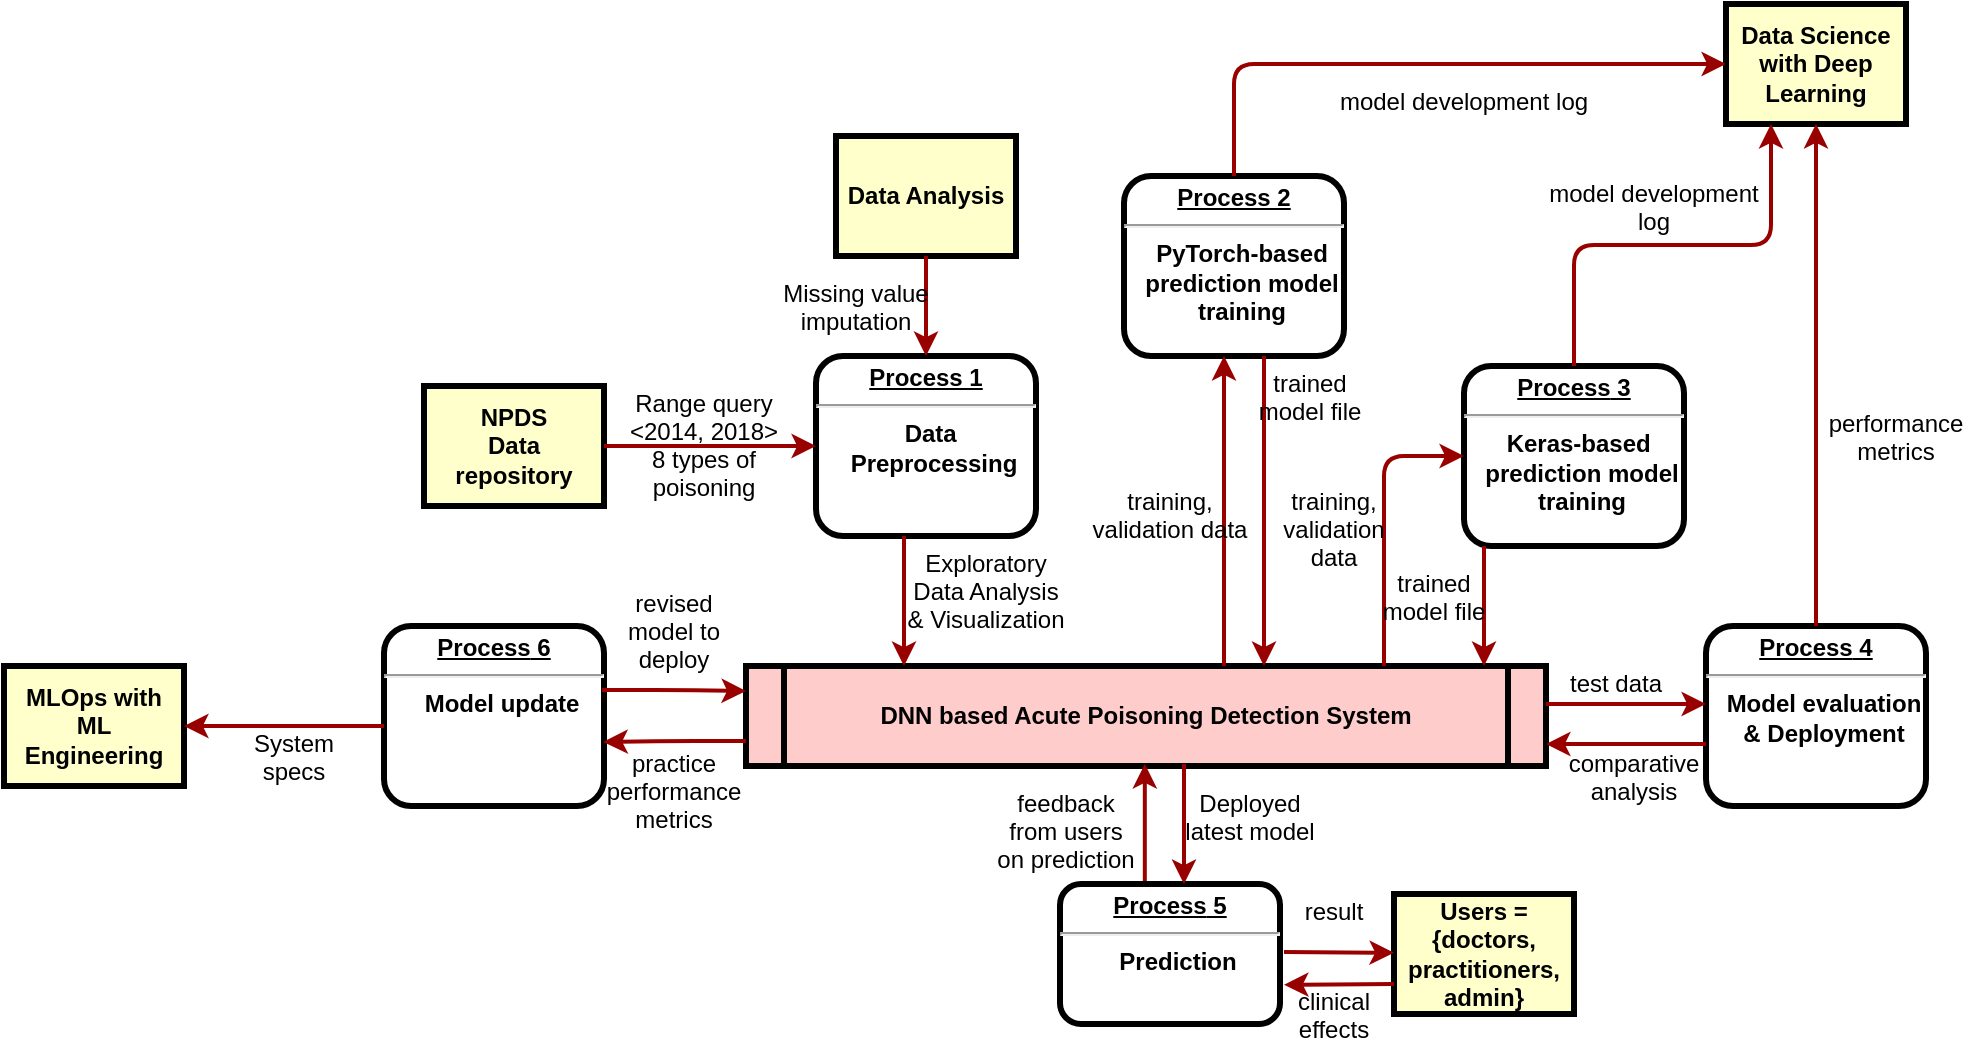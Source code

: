 <mxfile version="17.2.4" type="device"><diagram name="Page-1" id="c7558073-3199-34d8-9f00-42111426c3f3"><mxGraphModel dx="1939" dy="716" grid="1" gridSize="10" guides="1" tooltips="1" connect="1" arrows="1" fold="1" page="1" pageScale="1" pageWidth="826" pageHeight="1169" background="none" math="0" shadow="0"><root><mxCell id="0"/><mxCell id="1" parent="0"/><mxCell id="2" value="&lt;p style=&quot;margin: 0px ; margin-top: 4px ; text-align: center ; text-decoration: underline&quot;&gt;&lt;strong&gt;Process 1&lt;br&gt;&lt;/strong&gt;&lt;/p&gt;&lt;hr&gt;&lt;p style=&quot;margin: 0px ; margin-left: 8px&quot;&gt;Data&amp;nbsp;&lt;/p&gt;&lt;p style=&quot;margin: 0px ; margin-left: 8px&quot;&gt;Preprocessing&lt;/p&gt;" style="verticalAlign=middle;align=center;overflow=fill;fontSize=12;fontFamily=Helvetica;html=1;rounded=1;fontStyle=1;strokeWidth=3;fillColor=#FFFFFF;" parent="1" vertex="1"><mxGeometry x="236" y="236" width="110" height="90" as="geometry"/></mxCell><mxCell id="3" value="Data Analysis" style="whiteSpace=wrap;align=center;verticalAlign=middle;fontStyle=1;strokeWidth=3;fillColor=#FFFFCC" parent="1" vertex="1"><mxGeometry x="246" y="126" width="90" height="60" as="geometry"/></mxCell><mxCell id="4" value="NPDS&#10;Data repository" style="whiteSpace=wrap;align=center;verticalAlign=middle;fontStyle=1;strokeWidth=3;fillColor=#FFFFCC" parent="1" vertex="1"><mxGeometry x="40" y="251" width="90" height="60" as="geometry"/></mxCell><mxCell id="5" value="DNN based Acute Poisoning Detection System" style="shape=process;whiteSpace=wrap;align=center;verticalAlign=middle;size=0.048;fontStyle=1;strokeWidth=3;fillColor=#FFCCCC" parent="1" vertex="1"><mxGeometry x="201.0" y="391" width="400" height="50" as="geometry"/></mxCell><mxCell id="6" value="&lt;p style=&quot;margin: 0px ; margin-top: 4px ; text-align: center ; text-decoration: underline&quot;&gt;&lt;strong&gt;Process 2&lt;br&gt;&lt;/strong&gt;&lt;/p&gt;&lt;hr&gt;&lt;p style=&quot;margin: 0px ; margin-left: 8px&quot;&gt;PyTorch-based&lt;/p&gt;&lt;p style=&quot;margin: 0px ; margin-left: 8px&quot;&gt;prediction model&lt;/p&gt;&lt;p style=&quot;margin: 0px ; margin-left: 8px&quot;&gt;training&lt;/p&gt;" style="verticalAlign=middle;align=center;overflow=fill;fontSize=12;fontFamily=Helvetica;html=1;rounded=1;fontStyle=1;strokeWidth=3;fillColor=#FFFFFF;" parent="1" vertex="1"><mxGeometry x="390" y="146" width="110" height="90" as="geometry"/></mxCell><mxCell id="7" value="&lt;p style=&quot;margin: 0px ; margin-top: 4px ; text-align: center ; text-decoration: underline&quot;&gt;&lt;strong&gt;&lt;strong&gt;Process&lt;/strong&gt; 4&lt;br&gt;&lt;/strong&gt;&lt;/p&gt;&lt;hr&gt;&lt;p style=&quot;margin: 0px ; margin-left: 8px&quot;&gt;Model evaluation&lt;/p&gt;&lt;p style=&quot;margin: 0px ; margin-left: 8px&quot;&gt;&amp;amp; Deployment&lt;/p&gt;" style="verticalAlign=middle;align=center;overflow=fill;fontSize=12;fontFamily=Helvetica;html=1;rounded=1;fontStyle=1;strokeWidth=3;" parent="1" vertex="1"><mxGeometry x="681" y="371" width="110" height="90" as="geometry"/></mxCell><mxCell id="8" value="&lt;p style=&quot;margin: 0px ; margin-top: 4px ; text-align: center ; text-decoration: underline&quot;&gt;&lt;strong&gt;&lt;strong&gt;Process&lt;/strong&gt;&amp;nbsp;3&lt;br&gt;&lt;/strong&gt;&lt;/p&gt;&lt;hr&gt;&lt;p style=&quot;margin: 0px ; margin-left: 8px&quot;&gt;Keras-based&amp;nbsp;&lt;/p&gt;&lt;p style=&quot;margin: 0px ; margin-left: 8px&quot;&gt;prediction model&lt;/p&gt;&lt;p style=&quot;margin: 0px ; margin-left: 8px&quot;&gt;training&lt;/p&gt;" style="verticalAlign=middle;align=center;overflow=fill;fontSize=12;fontFamily=Helvetica;html=1;rounded=1;fontStyle=1;strokeWidth=3;fillColor=#FFFFFF;" parent="1" vertex="1"><mxGeometry x="560" y="241" width="110" height="90" as="geometry"/></mxCell><mxCell id="10" value="&lt;p style=&quot;margin: 0px ; margin-top: 4px ; text-align: center ; text-decoration: underline&quot;&gt;&lt;strong&gt;&lt;strong&gt;Process&lt;/strong&gt; 6&lt;br&gt;&lt;/strong&gt;&lt;/p&gt;&lt;hr&gt;&lt;p style=&quot;margin: 0px ; margin-left: 8px&quot;&gt;Model update&lt;/p&gt;" style="verticalAlign=middle;align=center;overflow=fill;fontSize=12;fontFamily=Helvetica;html=1;rounded=1;fontStyle=1;strokeWidth=3;fillColor=#FFFFFF;" parent="1" vertex="1"><mxGeometry x="20.0" y="371" width="110" height="90" as="geometry"/></mxCell><mxCell id="12" value="Data Science with Deep Learning" style="whiteSpace=wrap;align=center;verticalAlign=middle;fontStyle=1;strokeWidth=3;fillColor=#FFFFCC" parent="1" vertex="1"><mxGeometry x="691" y="60.0" width="90" height="60" as="geometry"/></mxCell><mxCell id="14" value="MLOps with ML&#10;Engineering" style="whiteSpace=wrap;align=center;verticalAlign=middle;fontStyle=1;strokeWidth=3;fillColor=#FFFFCC" parent="1" vertex="1"><mxGeometry x="-170.0" y="391.0" width="90" height="60" as="geometry"/></mxCell><mxCell id="36" value="" style="edgeStyle=none;noEdgeStyle=1;strokeColor=#990000;strokeWidth=2" parent="1" source="3" target="2" edge="1"><mxGeometry width="100" height="100" relative="1" as="geometry"><mxPoint x="20" y="250" as="sourcePoint"/><mxPoint x="120" y="150" as="targetPoint"/></mxGeometry></mxCell><mxCell id="37" value="" style="edgeStyle=none;noEdgeStyle=1;strokeColor=#990000;strokeWidth=2" parent="1" source="4" target="2" edge="1"><mxGeometry width="100" height="100" relative="1" as="geometry"><mxPoint x="280" y="190" as="sourcePoint"/><mxPoint x="380" y="90" as="targetPoint"/></mxGeometry></mxCell><mxCell id="52" value="Range query&#10;&lt;2014, 2018&gt;&#10;8 types of&#10;poisoning" style="text;spacingTop=-5;align=center" parent="1" vertex="1"><mxGeometry x="165" y="251" width="30" height="20" as="geometry"/></mxCell><mxCell id="53" value="Missing value&#10;imputation" style="text;spacingTop=-5;align=center" parent="1" vertex="1"><mxGeometry x="241" y="196" width="30" height="20" as="geometry"/></mxCell><mxCell id="54" value="Exploratory&#10;Data Analysis&#10;&amp; Visualization" style="text;spacingTop=-5;align=center" parent="1" vertex="1"><mxGeometry x="306" y="331" width="30" height="20" as="geometry"/></mxCell><mxCell id="56" value="" style="edgeStyle=elbowEdgeStyle;elbow=horizontal;strokeColor=#990000;strokeWidth=2" parent="1" source="2" target="5" edge="1"><mxGeometry width="100" height="100" relative="1" as="geometry"><mxPoint x="50" y="500" as="sourcePoint"/><mxPoint x="150" y="400" as="targetPoint"/><Array as="points"><mxPoint x="280" y="360"/></Array></mxGeometry></mxCell><mxCell id="58" value="" style="edgeStyle=elbowEdgeStyle;elbow=horizontal;strokeColor=#990000;strokeWidth=2" parent="1" source="5" target="6" edge="1"><mxGeometry width="100" height="100" relative="1" as="geometry"><mxPoint x="380" y="370" as="sourcePoint"/><mxPoint x="480" y="270" as="targetPoint"/><Array as="points"><mxPoint x="440" y="310"/></Array></mxGeometry></mxCell><mxCell id="59" value="" style="edgeStyle=elbowEdgeStyle;elbow=horizontal;strokeColor=#990000;strokeWidth=2" parent="1" source="6" target="5" edge="1"><mxGeometry width="100" height="100" relative="1" as="geometry"><mxPoint x="350" y="370" as="sourcePoint"/><mxPoint x="450" y="270" as="targetPoint"/><Array as="points"><mxPoint x="460" y="320"/></Array></mxGeometry></mxCell><mxCell id="60" value="training,&#10;validation data" style="text;spacingTop=-5;align=center" parent="1" vertex="1"><mxGeometry x="398.0" y="300.0" width="30" height="20" as="geometry"/></mxCell><mxCell id="61" value="trained&#10;model file" style="text;spacingTop=-5;align=center" parent="1" vertex="1"><mxGeometry x="468.0" y="241.0" width="30" height="20" as="geometry"/></mxCell><mxCell id="62" value="model development log" style="text;spacingTop=-5;align=center" parent="1" vertex="1"><mxGeometry x="545.0" y="100.0" width="30" height="20" as="geometry"/></mxCell><mxCell id="63" value="model development&#10;log" style="text;spacingTop=-5;align=center" parent="1" vertex="1"><mxGeometry x="640" y="146.0" width="30" height="20" as="geometry"/></mxCell><mxCell id="64" value="performance&#10;metrics" style="text;spacingTop=-5;align=center" parent="1" vertex="1"><mxGeometry x="761.0" y="261.0" width="30" height="20" as="geometry"/></mxCell><mxCell id="65" value="" style="edgeStyle=elbowEdgeStyle;elbow=horizontal;strokeColor=#990000;strokeWidth=2" parent="1" source="6" target="12" edge="1"><mxGeometry width="100" height="100" relative="1" as="geometry"><mxPoint x="260" y="180.0" as="sourcePoint"/><mxPoint x="360" y="80.0" as="targetPoint"/><Array as="points"><mxPoint x="445" y="140"/></Array></mxGeometry></mxCell><mxCell id="66" value="" style="edgeStyle=elbowEdgeStyle;elbow=vertical;entryX=0.25;entryY=1;strokeColor=#990000;strokeWidth=2" parent="1" source="8" target="12" edge="1"><mxGeometry width="100" height="100" relative="1" as="geometry"><mxPoint x="530" y="250" as="sourcePoint"/><mxPoint x="630" y="150" as="targetPoint"/></mxGeometry></mxCell><mxCell id="67" value="" style="edgeStyle=elbowEdgeStyle;elbow=horizontal;strokeColor=#990000;strokeWidth=2" parent="1" source="7" target="12" edge="1"><mxGeometry width="100" height="100" relative="1" as="geometry"><mxPoint x="660.0" y="360" as="sourcePoint"/><mxPoint x="760.0" y="260" as="targetPoint"/></mxGeometry></mxCell><mxCell id="68" value="" style="edgeStyle=elbowEdgeStyle;elbow=horizontal;strokeColor=#990000;strokeWidth=2" parent="1" source="8" target="5" edge="1"><mxGeometry width="100" height="100" relative="1" as="geometry"><mxPoint x="570" y="380" as="sourcePoint"/><mxPoint x="510" y="250" as="targetPoint"/><Array as="points"><mxPoint x="570" y="360"/></Array></mxGeometry></mxCell><mxCell id="69" value="" style="edgeStyle=segmentEdgeStyle;strokeColor=#990000;strokeWidth=2" parent="1" source="5" target="8" edge="1"><mxGeometry width="100" height="100" relative="1" as="geometry"><mxPoint x="340" y="360" as="sourcePoint"/><mxPoint x="440" y="260" as="targetPoint"/><Array as="points"><mxPoint x="520" y="286"/></Array></mxGeometry></mxCell><mxCell id="70" value="trained &#10;model file" style="text;spacingTop=-5;align=center" parent="1" vertex="1"><mxGeometry x="530.0" y="341.0" width="30" height="20" as="geometry"/></mxCell><mxCell id="72" value="" style="edgeStyle=elbowEdgeStyle;elbow=vertical;strokeColor=#990000;strokeWidth=2" parent="1" source="5" target="7" edge="1"><mxGeometry width="100" height="100" relative="1" as="geometry"><mxPoint x="500" y="500" as="sourcePoint"/><mxPoint x="600" y="400" as="targetPoint"/><Array as="points"><mxPoint x="650" y="410"/></Array></mxGeometry></mxCell><mxCell id="73" value="" style="edgeStyle=elbowEdgeStyle;elbow=vertical;strokeColor=#990000;strokeWidth=2" parent="1" source="7" target="5" edge="1"><mxGeometry width="100" height="100" relative="1" as="geometry"><mxPoint x="460" y="500" as="sourcePoint"/><mxPoint x="560" y="400" as="targetPoint"/><Array as="points"><mxPoint x="650" y="430"/></Array></mxGeometry></mxCell><mxCell id="74" value="test data" style="text;spacingTop=-5;align=center" parent="1" vertex="1"><mxGeometry x="621" y="391.0" width="30" height="20" as="geometry"/></mxCell><mxCell id="75" value="comparative&#10;analysis" style="text;spacingTop=-5;align=center" parent="1" vertex="1"><mxGeometry x="630" y="431.0" width="30" height="20" as="geometry"/></mxCell><mxCell id="87" value="" style="edgeStyle=elbowEdgeStyle;elbow=vertical;strokeColor=#990000;strokeWidth=2" parent="1" source="10" target="14" edge="1"><mxGeometry width="100" height="100" relative="1" as="geometry"><mxPoint x="70" y="740" as="sourcePoint"/><mxPoint x="170" y="640" as="targetPoint"/></mxGeometry></mxCell><mxCell id="91" value="revised&#10;model to &#10;deploy" style="text;spacingTop=-5;align=center" parent="1" vertex="1"><mxGeometry x="150" y="351.0" width="30" height="20" as="geometry"/></mxCell><mxCell id="92" value="" style="edgeStyle=elbowEdgeStyle;elbow=horizontal;strokeColor=#990000;strokeWidth=2;exitX=0;exitY=0.75;exitDx=0;exitDy=0;entryX=0.997;entryY=0.644;entryDx=0;entryDy=0;entryPerimeter=0;" parent="1" source="5" target="10" edge="1"><mxGeometry width="100" height="100" relative="1" as="geometry"><mxPoint x="30.0" y="500" as="sourcePoint"/><mxPoint x="170" y="430" as="targetPoint"/><Array as="points"/></mxGeometry></mxCell><mxCell id="93" value="" style="edgeStyle=elbowEdgeStyle;elbow=horizontal;strokeColor=#990000;strokeWidth=2;exitX=0.991;exitY=0.356;exitDx=0;exitDy=0;entryX=0;entryY=0.25;entryDx=0;entryDy=0;exitPerimeter=0;" parent="1" source="10" target="5" edge="1"><mxGeometry width="100" height="100" relative="1" as="geometry"><mxPoint x="40" y="510" as="sourcePoint"/><mxPoint x="140" y="410" as="targetPoint"/><Array as="points"/></mxGeometry></mxCell><mxCell id="94" value="System&#10;specs" style="text;spacingTop=-5;align=center" parent="1" vertex="1"><mxGeometry x="-40.0" y="421.0" width="30" height="20" as="geometry"/></mxCell><mxCell id="8akk6_kj4ZWSIS7YPoan-98" value="&lt;p style=&quot;margin: 0px ; margin-top: 4px ; text-align: center ; text-decoration: underline&quot;&gt;&lt;strong&gt;&lt;strong&gt;Process&lt;/strong&gt;&amp;nbsp;5&lt;br&gt;&lt;/strong&gt;&lt;/p&gt;&lt;hr&gt;&lt;p style=&quot;margin: 0px ; margin-left: 8px&quot;&gt;Prediction&lt;/p&gt;" style="verticalAlign=middle;align=center;overflow=fill;fontSize=12;fontFamily=Helvetica;html=1;rounded=1;fontStyle=1;strokeWidth=3;" vertex="1" parent="1"><mxGeometry x="358" y="500" width="110" height="70" as="geometry"/></mxCell><mxCell id="8akk6_kj4ZWSIS7YPoan-99" value="Users = {doctors, practitioners, admin}" style="whiteSpace=wrap;align=center;verticalAlign=middle;fontStyle=1;strokeWidth=3;fillColor=#FFFFCC" vertex="1" parent="1"><mxGeometry x="525" y="505" width="90" height="60" as="geometry"/></mxCell><mxCell id="8akk6_kj4ZWSIS7YPoan-101" value="" style="edgeStyle=elbowEdgeStyle;elbow=horizontal;strokeColor=#990000;strokeWidth=2" edge="1" parent="1"><mxGeometry width="100" height="100" relative="1" as="geometry"><mxPoint x="400.41" y="498.5" as="sourcePoint"/><mxPoint x="400" y="440" as="targetPoint"/><Array as="points"><mxPoint x="400.41" y="417.5"/></Array></mxGeometry></mxCell><mxCell id="8akk6_kj4ZWSIS7YPoan-102" value="" style="edgeStyle=elbowEdgeStyle;elbow=horizontal;strokeColor=#990000;strokeWidth=2" edge="1" parent="1"><mxGeometry width="100" height="100" relative="1" as="geometry"><mxPoint x="420" y="440" as="sourcePoint"/><mxPoint x="420" y="500" as="targetPoint"/><Array as="points"/></mxGeometry></mxCell><mxCell id="8akk6_kj4ZWSIS7YPoan-103" value="" style="edgeStyle=none;noEdgeStyle=1;strokeColor=#990000;strokeWidth=2" edge="1" parent="1"><mxGeometry width="100" height="100" relative="1" as="geometry"><mxPoint x="470" y="534" as="sourcePoint"/><mxPoint x="525" y="534.41" as="targetPoint"/></mxGeometry></mxCell><mxCell id="8akk6_kj4ZWSIS7YPoan-104" value="" style="edgeStyle=none;noEdgeStyle=1;strokeColor=#990000;strokeWidth=2" edge="1" parent="1"><mxGeometry width="100" height="100" relative="1" as="geometry"><mxPoint x="525" y="550" as="sourcePoint"/><mxPoint x="470" y="550.41" as="targetPoint"/></mxGeometry></mxCell><mxCell id="8akk6_kj4ZWSIS7YPoan-107" value="training,&#10;validation&#10;data" style="text;spacingTop=-5;align=center" vertex="1" parent="1"><mxGeometry x="480.0" y="300.0" width="30" height="20" as="geometry"/></mxCell><mxCell id="8akk6_kj4ZWSIS7YPoan-109" value="result" style="text;spacingTop=-5;align=center" vertex="1" parent="1"><mxGeometry x="480" y="505.0" width="30" height="20" as="geometry"/></mxCell><mxCell id="8akk6_kj4ZWSIS7YPoan-110" value="clinical&#10;effects" style="text;spacingTop=-5;align=center" vertex="1" parent="1"><mxGeometry x="480" y="550" width="30" height="20" as="geometry"/></mxCell><mxCell id="8akk6_kj4ZWSIS7YPoan-111" value="practice&#10;performance&#10;metrics" style="text;spacingTop=-5;align=center" vertex="1" parent="1"><mxGeometry x="150" y="431.0" width="30" height="20" as="geometry"/></mxCell><mxCell id="8akk6_kj4ZWSIS7YPoan-112" value="Deployed&#10;latest model" style="text;spacingTop=-5;align=center" vertex="1" parent="1"><mxGeometry x="438" y="451.0" width="30" height="20" as="geometry"/></mxCell><mxCell id="8akk6_kj4ZWSIS7YPoan-113" value="feedback&#10;from users&#10;on prediction" style="text;spacingTop=-5;align=center" vertex="1" parent="1"><mxGeometry x="346" y="451.0" width="30" height="20" as="geometry"/></mxCell></root></mxGraphModel></diagram></mxfile>